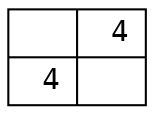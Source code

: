 digraph {
  node [fontname="Courier"];
  rankdir=LR;
  s0_2_2_0 [shape=record, label="{&nbsp;&nbsp;|&nbsp;4}|{&nbsp;4|&nbsp;&nbsp;}"];
}
